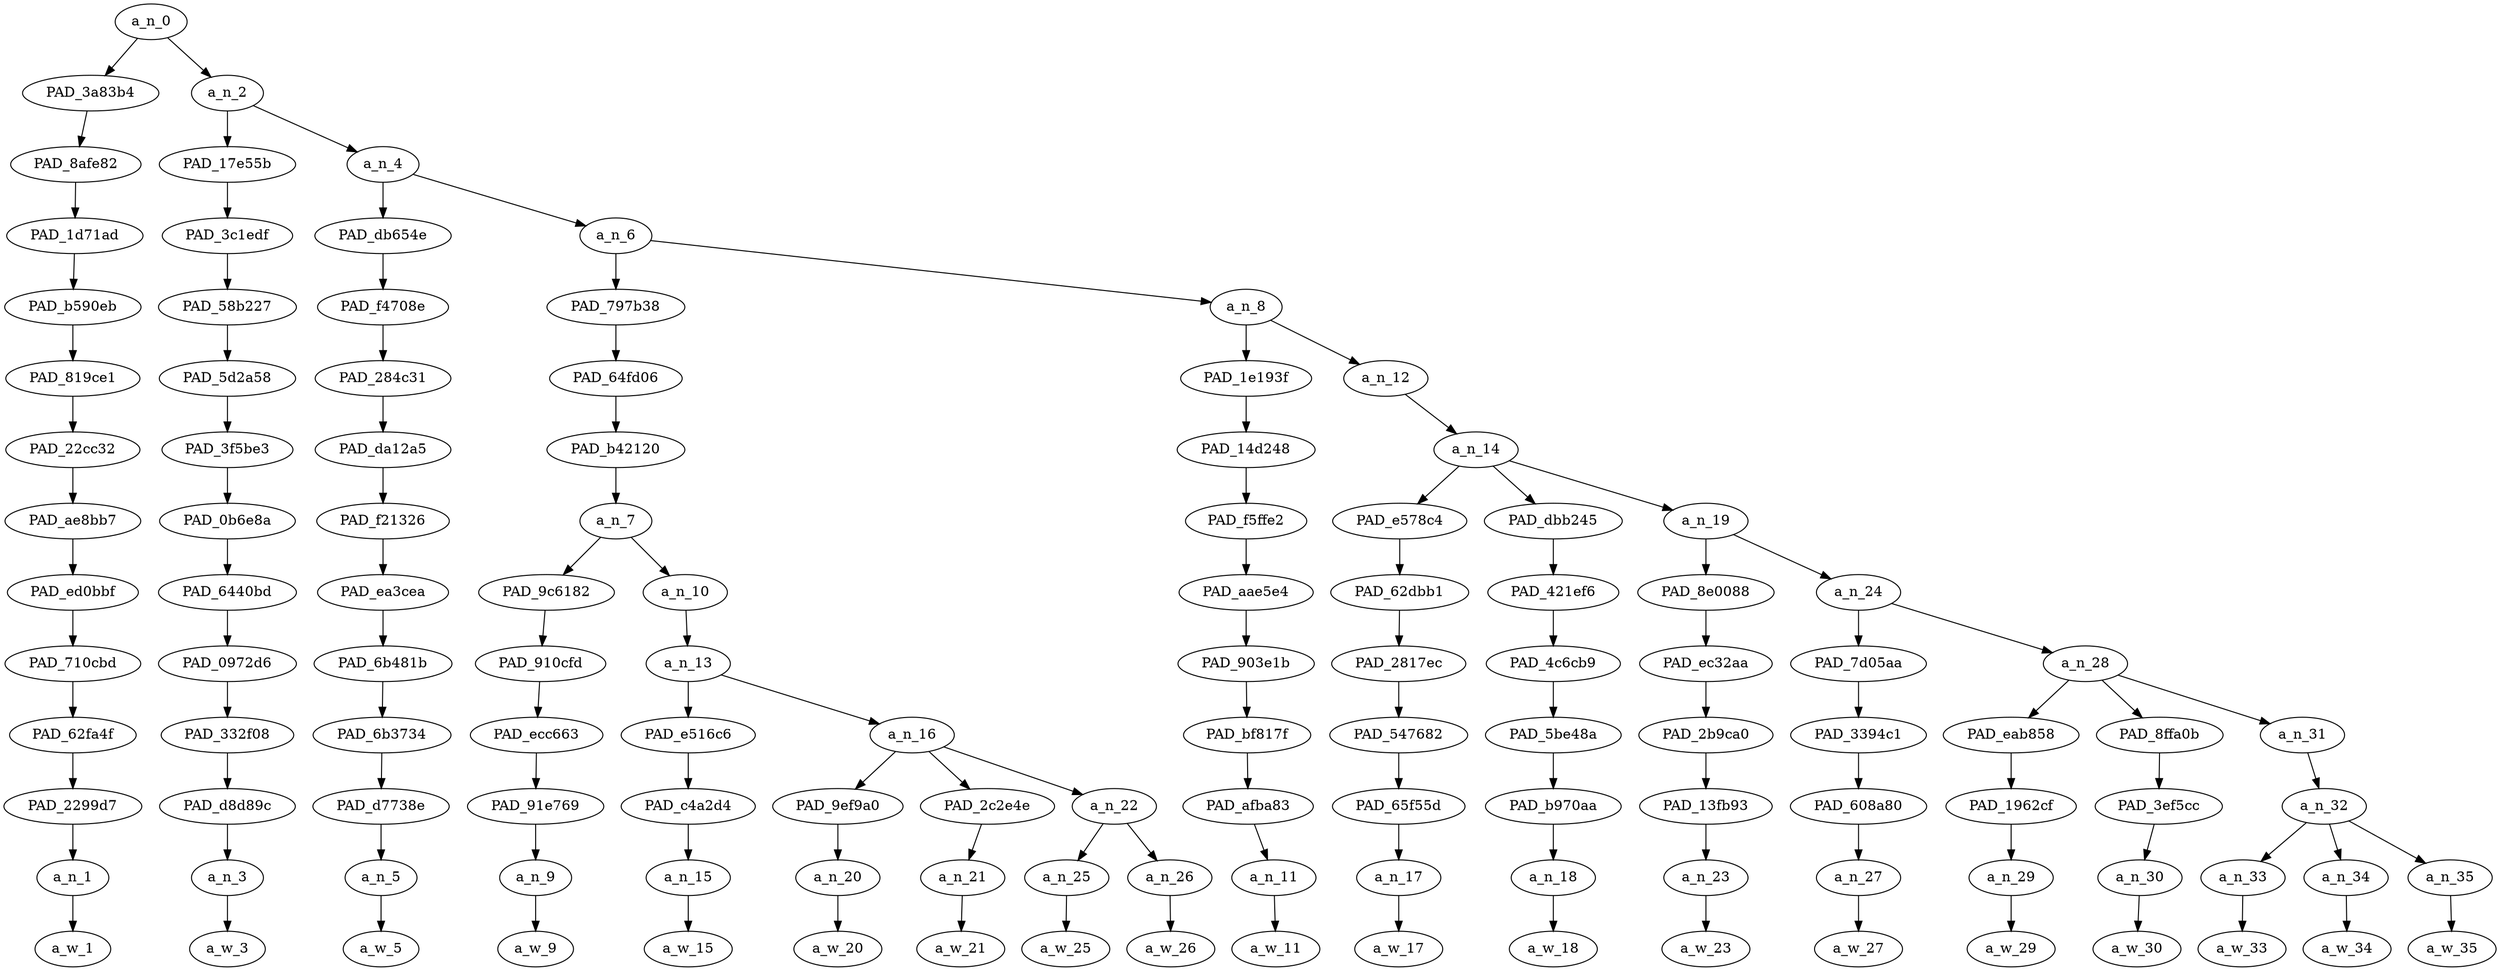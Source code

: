 strict digraph "" {
	a_n_0	[div_dir=1,
		index=0,
		level=13,
		pos="1.388888888888889,13!",
		text_span="[0, 1, 2, 3, 4, 5, 6, 7, 8, 9, 10, 11, 12, 13, 14, 15, 16, 17, 18]",
		value=0.99999999];
	PAD_3a83b4	[div_dir=-1,
		index=0,
		level=12,
		pos="0.0,12!",
		text_span="[0]",
		value=0.05604833];
	a_n_0 -> PAD_3a83b4;
	a_n_2	[div_dir=1,
		index=1,
		level=12,
		pos="2.777777777777778,12!",
		text_span="[1, 2, 3, 4, 5, 6, 7, 8, 9, 10, 11, 12, 13, 14, 15, 16, 17, 18]",
		value=0.94373736];
	a_n_0 -> a_n_2;
	PAD_8afe82	[div_dir=-1,
		index=0,
		level=11,
		pos="0.0,11!",
		text_span="[0]",
		value=0.05604833];
	PAD_3a83b4 -> PAD_8afe82;
	PAD_1d71ad	[div_dir=-1,
		index=0,
		level=10,
		pos="0.0,10!",
		text_span="[0]",
		value=0.05604833];
	PAD_8afe82 -> PAD_1d71ad;
	PAD_b590eb	[div_dir=-1,
		index=0,
		level=9,
		pos="0.0,9!",
		text_span="[0]",
		value=0.05604833];
	PAD_1d71ad -> PAD_b590eb;
	PAD_819ce1	[div_dir=-1,
		index=0,
		level=8,
		pos="0.0,8!",
		text_span="[0]",
		value=0.05604833];
	PAD_b590eb -> PAD_819ce1;
	PAD_22cc32	[div_dir=-1,
		index=0,
		level=7,
		pos="0.0,7!",
		text_span="[0]",
		value=0.05604833];
	PAD_819ce1 -> PAD_22cc32;
	PAD_ae8bb7	[div_dir=-1,
		index=0,
		level=6,
		pos="0.0,6!",
		text_span="[0]",
		value=0.05604833];
	PAD_22cc32 -> PAD_ae8bb7;
	PAD_ed0bbf	[div_dir=-1,
		index=0,
		level=5,
		pos="0.0,5!",
		text_span="[0]",
		value=0.05604833];
	PAD_ae8bb7 -> PAD_ed0bbf;
	PAD_710cbd	[div_dir=-1,
		index=0,
		level=4,
		pos="0.0,4!",
		text_span="[0]",
		value=0.05604833];
	PAD_ed0bbf -> PAD_710cbd;
	PAD_62fa4f	[div_dir=-1,
		index=0,
		level=3,
		pos="0.0,3!",
		text_span="[0]",
		value=0.05604833];
	PAD_710cbd -> PAD_62fa4f;
	PAD_2299d7	[div_dir=-1,
		index=0,
		level=2,
		pos="0.0,2!",
		text_span="[0]",
		value=0.05604833];
	PAD_62fa4f -> PAD_2299d7;
	a_n_1	[div_dir=-1,
		index=0,
		level=1,
		pos="0.0,1!",
		text_span="[0]",
		value=0.05604833];
	PAD_2299d7 -> a_n_1;
	a_w_1	[div_dir=0,
		index=0,
		level=0,
		pos="0,0!",
		text_span="[0]",
		value=remember];
	a_n_1 -> a_w_1;
	PAD_17e55b	[div_dir=1,
		index=1,
		level=11,
		pos="1.0,11!",
		text_span="[1]",
		value=0.03320527];
	a_n_2 -> PAD_17e55b;
	a_n_4	[div_dir=1,
		index=2,
		level=11,
		pos="4.555555555555556,11!",
		text_span="[2, 3, 4, 5, 6, 7, 8, 9, 10, 11, 12, 13, 14, 15, 16, 17, 18]",
		value=0.91023768];
	a_n_2 -> a_n_4;
	PAD_3c1edf	[div_dir=1,
		index=1,
		level=10,
		pos="1.0,10!",
		text_span="[1]",
		value=0.03320527];
	PAD_17e55b -> PAD_3c1edf;
	PAD_58b227	[div_dir=1,
		index=1,
		level=9,
		pos="1.0,9!",
		text_span="[1]",
		value=0.03320527];
	PAD_3c1edf -> PAD_58b227;
	PAD_5d2a58	[div_dir=1,
		index=1,
		level=8,
		pos="1.0,8!",
		text_span="[1]",
		value=0.03320527];
	PAD_58b227 -> PAD_5d2a58;
	PAD_3f5be3	[div_dir=1,
		index=1,
		level=7,
		pos="1.0,7!",
		text_span="[1]",
		value=0.03320527];
	PAD_5d2a58 -> PAD_3f5be3;
	PAD_0b6e8a	[div_dir=1,
		index=1,
		level=6,
		pos="1.0,6!",
		text_span="[1]",
		value=0.03320527];
	PAD_3f5be3 -> PAD_0b6e8a;
	PAD_6440bd	[div_dir=1,
		index=1,
		level=5,
		pos="1.0,5!",
		text_span="[1]",
		value=0.03320527];
	PAD_0b6e8a -> PAD_6440bd;
	PAD_0972d6	[div_dir=1,
		index=1,
		level=4,
		pos="1.0,4!",
		text_span="[1]",
		value=0.03320527];
	PAD_6440bd -> PAD_0972d6;
	PAD_332f08	[div_dir=1,
		index=1,
		level=3,
		pos="1.0,3!",
		text_span="[1]",
		value=0.03320527];
	PAD_0972d6 -> PAD_332f08;
	PAD_d8d89c	[div_dir=1,
		index=1,
		level=2,
		pos="1.0,2!",
		text_span="[1]",
		value=0.03320527];
	PAD_332f08 -> PAD_d8d89c;
	a_n_3	[div_dir=1,
		index=1,
		level=1,
		pos="1.0,1!",
		text_span="[1]",
		value=0.03320527];
	PAD_d8d89c -> a_n_3;
	a_w_3	[div_dir=0,
		index=1,
		level=0,
		pos="1,0!",
		text_span="[1]",
		value=when];
	a_n_3 -> a_w_3;
	PAD_db654e	[div_dir=1,
		index=2,
		level=10,
		pos="2.0,10!",
		text_span="[2]",
		value=0.03881562];
	a_n_4 -> PAD_db654e;
	a_n_6	[div_dir=1,
		index=3,
		level=10,
		pos="7.1111111111111125,10!",
		text_span="[3, 4, 5, 6, 7, 8, 9, 10, 11, 12, 13, 14, 15, 16, 17, 18]",
		value=0.87114830];
	a_n_4 -> a_n_6;
	PAD_f4708e	[div_dir=1,
		index=2,
		level=9,
		pos="2.0,9!",
		text_span="[2]",
		value=0.03881562];
	PAD_db654e -> PAD_f4708e;
	PAD_284c31	[div_dir=1,
		index=2,
		level=8,
		pos="2.0,8!",
		text_span="[2]",
		value=0.03881562];
	PAD_f4708e -> PAD_284c31;
	PAD_da12a5	[div_dir=1,
		index=2,
		level=7,
		pos="2.0,7!",
		text_span="[2]",
		value=0.03881562];
	PAD_284c31 -> PAD_da12a5;
	PAD_f21326	[div_dir=1,
		index=2,
		level=6,
		pos="2.0,6!",
		text_span="[2]",
		value=0.03881562];
	PAD_da12a5 -> PAD_f21326;
	PAD_ea3cea	[div_dir=1,
		index=2,
		level=5,
		pos="2.0,5!",
		text_span="[2]",
		value=0.03881562];
	PAD_f21326 -> PAD_ea3cea;
	PAD_6b481b	[div_dir=1,
		index=2,
		level=4,
		pos="2.0,4!",
		text_span="[2]",
		value=0.03881562];
	PAD_ea3cea -> PAD_6b481b;
	PAD_6b3734	[div_dir=1,
		index=2,
		level=3,
		pos="2.0,3!",
		text_span="[2]",
		value=0.03881562];
	PAD_6b481b -> PAD_6b3734;
	PAD_d7738e	[div_dir=1,
		index=2,
		level=2,
		pos="2.0,2!",
		text_span="[2]",
		value=0.03881562];
	PAD_6b3734 -> PAD_d7738e;
	a_n_5	[div_dir=1,
		index=2,
		level=1,
		pos="2.0,1!",
		text_span="[2]",
		value=0.03881562];
	PAD_d7738e -> a_n_5;
	a_w_5	[div_dir=0,
		index=2,
		level=0,
		pos="2,0!",
		text_span="[2]",
		value=i];
	a_n_5 -> a_w_5;
	PAD_797b38	[div_dir=1,
		index=3,
		level=9,
		pos="4.041666666666667,9!",
		text_span="[3, 4, 5, 6, 7, 8]",
		value=0.49857943];
	a_n_6 -> PAD_797b38;
	a_n_8	[div_dir=1,
		index=4,
		level=9,
		pos="10.180555555555557,9!",
		text_span="[9, 10, 11, 12, 13, 14, 15, 16, 17, 18]",
		value=0.37234028];
	a_n_6 -> a_n_8;
	PAD_64fd06	[div_dir=1,
		index=3,
		level=8,
		pos="4.041666666666667,8!",
		text_span="[3, 4, 5, 6, 7, 8]",
		value=0.49857943];
	PAD_797b38 -> PAD_64fd06;
	PAD_b42120	[div_dir=1,
		index=3,
		level=7,
		pos="4.041666666666667,7!",
		text_span="[3, 4, 5, 6, 7, 8]",
		value=0.49857943];
	PAD_64fd06 -> PAD_b42120;
	a_n_7	[div_dir=1,
		index=3,
		level=6,
		pos="4.041666666666667,6!",
		text_span="[3, 4, 5, 6, 7, 8]",
		value=0.49857943];
	PAD_b42120 -> a_n_7;
	PAD_9c6182	[div_dir=-1,
		index=3,
		level=5,
		pos="3.0,5!",
		text_span="[3]",
		value=0.04385588];
	a_n_7 -> PAD_9c6182;
	a_n_10	[div_dir=1,
		index=4,
		level=5,
		pos="5.083333333333334,5!",
		text_span="[4, 5, 6, 7, 8]",
		value=0.45458522];
	a_n_7 -> a_n_10;
	PAD_910cfd	[div_dir=-1,
		index=3,
		level=4,
		pos="3.0,4!",
		text_span="[3]",
		value=0.04385588];
	PAD_9c6182 -> PAD_910cfd;
	PAD_ecc663	[div_dir=-1,
		index=3,
		level=3,
		pos="3.0,3!",
		text_span="[3]",
		value=0.04385588];
	PAD_910cfd -> PAD_ecc663;
	PAD_91e769	[div_dir=-1,
		index=3,
		level=2,
		pos="3.0,2!",
		text_span="[3]",
		value=0.04385588];
	PAD_ecc663 -> PAD_91e769;
	a_n_9	[div_dir=-1,
		index=3,
		level=1,
		pos="3.0,1!",
		text_span="[3]",
		value=0.04385588];
	PAD_91e769 -> a_n_9;
	a_w_9	[div_dir=0,
		index=3,
		level=0,
		pos="3,0!",
		text_span="[3]",
		value=used];
	a_n_9 -> a_w_9;
	a_n_13	[div_dir=1,
		index=4,
		level=4,
		pos="5.083333333333334,4!",
		text_span="[4, 5, 6, 7, 8]",
		value=0.45442570];
	a_n_10 -> a_n_13;
	PAD_e516c6	[div_dir=1,
		index=4,
		level=3,
		pos="4.0,3!",
		text_span="[4]",
		value=0.02929267];
	a_n_13 -> PAD_e516c6;
	a_n_16	[div_dir=1,
		index=5,
		level=3,
		pos="6.166666666666667,3!",
		text_span="[5, 6, 7, 8]",
		value=0.42497352];
	a_n_13 -> a_n_16;
	PAD_c4a2d4	[div_dir=1,
		index=4,
		level=2,
		pos="4.0,2!",
		text_span="[4]",
		value=0.02929267];
	PAD_e516c6 -> PAD_c4a2d4;
	a_n_15	[div_dir=1,
		index=4,
		level=1,
		pos="4.0,1!",
		text_span="[4]",
		value=0.02929267];
	PAD_c4a2d4 -> a_n_15;
	a_w_15	[div_dir=0,
		index=4,
		level=0,
		pos="4,0!",
		text_span="[4]",
		value=to];
	a_n_15 -> a_w_15;
	PAD_9ef9a0	[div_dir=-1,
		index=5,
		level=2,
		pos="5.0,2!",
		text_span="[5]",
		value=0.05958596];
	a_n_16 -> PAD_9ef9a0;
	PAD_2c2e4e	[div_dir=1,
		index=6,
		level=2,
		pos="6.0,2!",
		text_span="[6]",
		value=0.28881175];
	a_n_16 -> PAD_2c2e4e;
	a_n_22	[div_dir=1,
		index=7,
		level=2,
		pos="7.5,2!",
		text_span="[7, 8]",
		value=0.07641103];
	a_n_16 -> a_n_22;
	a_n_20	[div_dir=-1,
		index=5,
		level=1,
		pos="5.0,1!",
		text_span="[5]",
		value=0.05958596];
	PAD_9ef9a0 -> a_n_20;
	a_w_20	[div_dir=0,
		index=5,
		level=0,
		pos="5,0!",
		text_span="[5]",
		value=fight];
	a_n_20 -> a_w_20;
	a_n_21	[div_dir=1,
		index=6,
		level=1,
		pos="6.0,1!",
		text_span="[6]",
		value=0.28881175];
	PAD_2c2e4e -> a_n_21;
	a_w_21	[div_dir=0,
		index=6,
		level=0,
		pos="6,0!",
		text_span="[6]",
		value=edgelords];
	a_n_21 -> a_w_21;
	a_n_25	[div_dir=1,
		index=7,
		level=1,
		pos="7.0,1!",
		text_span="[7]",
		value=0.03656934];
	a_n_22 -> a_n_25;
	a_n_26	[div_dir=-1,
		index=8,
		level=1,
		pos="8.0,1!",
		text_span="[8]",
		value=0.03969415];
	a_n_22 -> a_n_26;
	a_w_25	[div_dir=0,
		index=7,
		level=0,
		pos="7,0!",
		text_span="[7]",
		value=on];
	a_n_25 -> a_w_25;
	a_w_26	[div_dir=0,
		index=8,
		level=0,
		pos="8,0!",
		text_span="[8]",
		value=here];
	a_n_26 -> a_w_26;
	PAD_1e193f	[div_dir=1,
		index=4,
		level=8,
		pos="9.0,8!",
		text_span="[9]",
		value=0.02924171];
	a_n_8 -> PAD_1e193f;
	a_n_12	[div_dir=1,
		index=5,
		level=8,
		pos="11.361111111111112,8!",
		text_span="[10, 11, 12, 13, 14, 15, 16, 17, 18]",
		value=0.34291572];
	a_n_8 -> a_n_12;
	PAD_14d248	[div_dir=1,
		index=4,
		level=7,
		pos="9.0,7!",
		text_span="[9]",
		value=0.02924171];
	PAD_1e193f -> PAD_14d248;
	PAD_f5ffe2	[div_dir=1,
		index=4,
		level=6,
		pos="9.0,6!",
		text_span="[9]",
		value=0.02924171];
	PAD_14d248 -> PAD_f5ffe2;
	PAD_aae5e4	[div_dir=1,
		index=5,
		level=5,
		pos="9.0,5!",
		text_span="[9]",
		value=0.02924171];
	PAD_f5ffe2 -> PAD_aae5e4;
	PAD_903e1b	[div_dir=1,
		index=5,
		level=4,
		pos="9.0,4!",
		text_span="[9]",
		value=0.02924171];
	PAD_aae5e4 -> PAD_903e1b;
	PAD_bf817f	[div_dir=1,
		index=6,
		level=3,
		pos="9.0,3!",
		text_span="[9]",
		value=0.02924171];
	PAD_903e1b -> PAD_bf817f;
	PAD_afba83	[div_dir=1,
		index=8,
		level=2,
		pos="9.0,2!",
		text_span="[9]",
		value=0.02924171];
	PAD_bf817f -> PAD_afba83;
	a_n_11	[div_dir=1,
		index=9,
		level=1,
		pos="9.0,1!",
		text_span="[9]",
		value=0.02924171];
	PAD_afba83 -> a_n_11;
	a_w_11	[div_dir=0,
		index=9,
		level=0,
		pos="9,0!",
		text_span="[9]",
		value=who];
	a_n_11 -> a_w_11;
	a_n_14	[div_dir=1,
		index=5,
		level=7,
		pos="11.361111111111112,7!",
		text_span="[10, 11, 12, 13, 14, 15, 16, 17, 18]",
		value=0.34273198];
	a_n_12 -> a_n_14;
	PAD_e578c4	[div_dir=-1,
		index=5,
		level=6,
		pos="10.0,6!",
		text_span="[10]",
		value=0.02793090];
	a_n_14 -> PAD_e578c4;
	PAD_dbb245	[div_dir=1,
		index=6,
		level=6,
		pos="11.0,6!",
		text_span="[11]",
		value=0.04104336];
	a_n_14 -> PAD_dbb245;
	a_n_19	[div_dir=1,
		index=7,
		level=6,
		pos="13.083333333333334,6!",
		text_span="[12, 13, 14, 15, 16, 17, 18]",
		value=0.27357398];
	a_n_14 -> a_n_19;
	PAD_62dbb1	[div_dir=-1,
		index=6,
		level=5,
		pos="10.0,5!",
		text_span="[10]",
		value=0.02793090];
	PAD_e578c4 -> PAD_62dbb1;
	PAD_2817ec	[div_dir=-1,
		index=6,
		level=4,
		pos="10.0,4!",
		text_span="[10]",
		value=0.02793090];
	PAD_62dbb1 -> PAD_2817ec;
	PAD_547682	[div_dir=-1,
		index=7,
		level=3,
		pos="10.0,3!",
		text_span="[10]",
		value=0.02793090];
	PAD_2817ec -> PAD_547682;
	PAD_65f55d	[div_dir=-1,
		index=9,
		level=2,
		pos="10.0,2!",
		text_span="[10]",
		value=0.02793090];
	PAD_547682 -> PAD_65f55d;
	a_n_17	[div_dir=-1,
		index=10,
		level=1,
		pos="10.0,1!",
		text_span="[10]",
		value=0.02793090];
	PAD_65f55d -> a_n_17;
	a_w_17	[div_dir=0,
		index=10,
		level=0,
		pos="10,0!",
		text_span="[10]",
		value=started];
	a_n_17 -> a_w_17;
	PAD_421ef6	[div_dir=1,
		index=7,
		level=5,
		pos="11.0,5!",
		text_span="[11]",
		value=0.04104336];
	PAD_dbb245 -> PAD_421ef6;
	PAD_4c6cb9	[div_dir=1,
		index=7,
		level=4,
		pos="11.0,4!",
		text_span="[11]",
		value=0.04104336];
	PAD_421ef6 -> PAD_4c6cb9;
	PAD_5be48a	[div_dir=1,
		index=8,
		level=3,
		pos="11.0,3!",
		text_span="[11]",
		value=0.04104336];
	PAD_4c6cb9 -> PAD_5be48a;
	PAD_b970aa	[div_dir=1,
		index=10,
		level=2,
		pos="11.0,2!",
		text_span="[11]",
		value=0.04104336];
	PAD_5be48a -> PAD_b970aa;
	a_n_18	[div_dir=1,
		index=11,
		level=1,
		pos="11.0,1!",
		text_span="[11]",
		value=0.04104336];
	PAD_b970aa -> a_n_18;
	a_w_18	[div_dir=0,
		index=11,
		level=0,
		pos="11,0!",
		text_span="[11]",
		value=crying];
	a_n_18 -> a_w_18;
	PAD_8e0088	[div_dir=1,
		index=8,
		level=5,
		pos="12.0,5!",
		text_span="[12]",
		value=0.02627079];
	a_n_19 -> PAD_8e0088;
	a_n_24	[div_dir=1,
		index=9,
		level=5,
		pos="14.166666666666668,5!",
		text_span="[13, 14, 15, 16, 17, 18]",
		value=0.24709890];
	a_n_19 -> a_n_24;
	PAD_ec32aa	[div_dir=1,
		index=8,
		level=4,
		pos="12.0,4!",
		text_span="[12]",
		value=0.02627079];
	PAD_8e0088 -> PAD_ec32aa;
	PAD_2b9ca0	[div_dir=1,
		index=9,
		level=3,
		pos="12.0,3!",
		text_span="[12]",
		value=0.02627079];
	PAD_ec32aa -> PAD_2b9ca0;
	PAD_13fb93	[div_dir=1,
		index=11,
		level=2,
		pos="12.0,2!",
		text_span="[12]",
		value=0.02627079];
	PAD_2b9ca0 -> PAD_13fb93;
	a_n_23	[div_dir=1,
		index=12,
		level=1,
		pos="12.0,1!",
		text_span="[12]",
		value=0.02627079];
	PAD_13fb93 -> a_n_23;
	a_w_23	[div_dir=0,
		index=12,
		level=0,
		pos="12,0!",
		text_span="[12]",
		value=when1];
	a_n_23 -> a_w_23;
	PAD_7d05aa	[div_dir=1,
		index=9,
		level=4,
		pos="13.0,4!",
		text_span="[13]",
		value=0.02685835];
	a_n_24 -> PAD_7d05aa;
	a_n_28	[div_dir=1,
		index=10,
		level=4,
		pos="15.333333333333334,4!",
		text_span="[14, 15, 16, 17, 18]",
		value=0.22008938];
	a_n_24 -> a_n_28;
	PAD_3394c1	[div_dir=1,
		index=10,
		level=3,
		pos="13.0,3!",
		text_span="[13]",
		value=0.02685835];
	PAD_7d05aa -> PAD_3394c1;
	PAD_608a80	[div_dir=1,
		index=12,
		level=2,
		pos="13.0,2!",
		text_span="[13]",
		value=0.02685835];
	PAD_3394c1 -> PAD_608a80;
	a_n_27	[div_dir=1,
		index=13,
		level=1,
		pos="13.0,1!",
		text_span="[13]",
		value=0.02685835];
	PAD_608a80 -> a_n_27;
	a_w_27	[div_dir=0,
		index=13,
		level=0,
		pos="13,0!",
		text_span="[13]",
		value=i1];
	a_n_27 -> a_w_27;
	PAD_eab858	[div_dir=1,
		index=11,
		level=3,
		pos="14.0,3!",
		text_span="[14]",
		value=0.03413307];
	a_n_28 -> PAD_eab858;
	PAD_8ffa0b	[div_dir=1,
		index=12,
		level=3,
		pos="15.0,3!",
		text_span="[15]",
		value=0.03869489];
	a_n_28 -> PAD_8ffa0b;
	a_n_31	[div_dir=-1,
		index=13,
		level=3,
		pos="17.0,3!",
		text_span="[16, 17, 18]",
		value=0.14720600];
	a_n_28 -> a_n_31;
	PAD_1962cf	[div_dir=1,
		index=13,
		level=2,
		pos="14.0,2!",
		text_span="[14]",
		value=0.03413307];
	PAD_eab858 -> PAD_1962cf;
	a_n_29	[div_dir=1,
		index=14,
		level=1,
		pos="14.0,1!",
		text_span="[14]",
		value=0.03413307];
	PAD_1962cf -> a_n_29;
	a_w_29	[div_dir=0,
		index=14,
		level=0,
		pos="14,0!",
		text_span="[14]",
		value=called];
	a_n_29 -> a_w_29;
	PAD_3ef5cc	[div_dir=1,
		index=14,
		level=2,
		pos="15.0,2!",
		text_span="[15]",
		value=0.03869489];
	PAD_8ffa0b -> PAD_3ef5cc;
	a_n_30	[div_dir=1,
		index=15,
		level=1,
		pos="15.0,1!",
		text_span="[15]",
		value=0.03869489];
	PAD_3ef5cc -> a_n_30;
	a_w_30	[div_dir=0,
		index=15,
		level=0,
		pos="15,0!",
		text_span="[15]",
		value=them];
	a_n_30 -> a_w_30;
	a_n_32	[div_dir=-1,
		index=15,
		level=2,
		pos="17.0,2!",
		text_span="[16, 17, 18]",
		value=0.14717603];
	a_n_31 -> a_n_32;
	a_n_33	[div_dir=-1,
		index=16,
		level=1,
		pos="16.0,1!",
		text_span="[16]",
		value=0.06181264];
	a_n_32 -> a_n_33;
	a_n_34	[div_dir=1,
		index=17,
		level=1,
		pos="17.0,1!",
		text_span="[17]",
		value=0.04254067];
	a_n_32 -> a_n_34;
	a_n_35	[div_dir=1,
		index=18,
		level=1,
		pos="18.0,1!",
		text_span="[18]",
		value=0.04279275];
	a_n_32 -> a_n_35;
	a_w_33	[div_dir=0,
		index=16,
		level=0,
		pos="16,0!",
		text_span="[16]",
		value=white];
	a_n_33 -> a_w_33;
	a_w_34	[div_dir=0,
		index=17,
		level=0,
		pos="17,0!",
		text_span="[17]",
		value=good];
	a_n_34 -> a_w_34;
	a_w_35	[div_dir=0,
		index=18,
		level=0,
		pos="18,0!",
		text_span="[18]",
		value=times];
	a_n_35 -> a_w_35;
}
